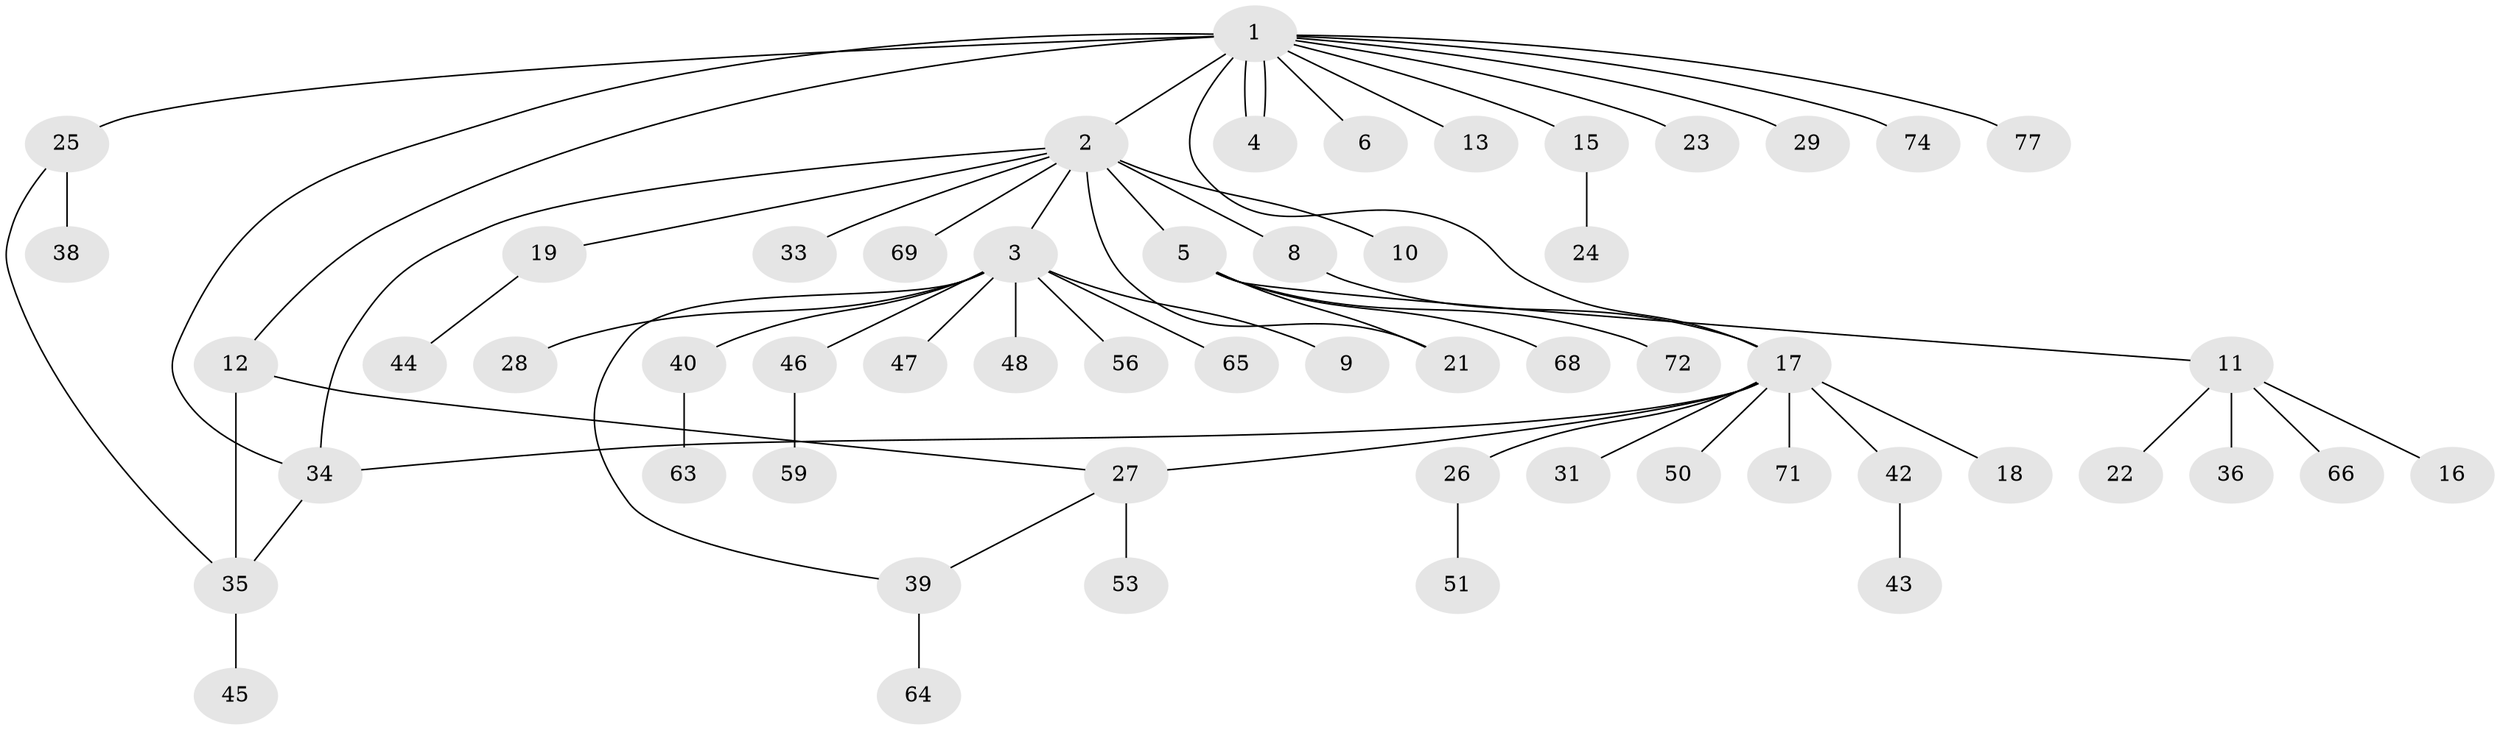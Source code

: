 // Generated by graph-tools (version 1.1) at 2025/23/03/03/25 07:23:49]
// undirected, 56 vertices, 64 edges
graph export_dot {
graph [start="1"]
  node [color=gray90,style=filled];
  1 [super="+7"];
  2 [super="+57"];
  3 [super="+52"];
  4;
  5 [super="+60"];
  6 [super="+61"];
  8;
  9;
  10;
  11 [super="+62"];
  12 [super="+14"];
  13;
  15;
  16;
  17 [super="+20"];
  18;
  19;
  21 [super="+32"];
  22;
  23;
  24 [super="+54"];
  25 [super="+49"];
  26;
  27 [super="+30"];
  28 [super="+75"];
  29 [super="+41"];
  31;
  33 [super="+58"];
  34 [super="+37"];
  35 [super="+73"];
  36;
  38;
  39 [super="+78"];
  40 [super="+70"];
  42 [super="+55"];
  43;
  44;
  45;
  46;
  47;
  48 [super="+67"];
  50;
  51;
  53;
  56;
  59 [super="+76"];
  63;
  64;
  65;
  66;
  68;
  69;
  71;
  72;
  74;
  77;
  1 -- 2 [weight=2];
  1 -- 4;
  1 -- 4;
  1 -- 6;
  1 -- 12;
  1 -- 13;
  1 -- 15;
  1 -- 17;
  1 -- 23;
  1 -- 25;
  1 -- 29;
  1 -- 74;
  1 -- 77;
  1 -- 34;
  2 -- 3;
  2 -- 5;
  2 -- 8;
  2 -- 10;
  2 -- 19;
  2 -- 33;
  2 -- 34;
  2 -- 69;
  2 -- 21;
  3 -- 9;
  3 -- 28;
  3 -- 39;
  3 -- 40;
  3 -- 46;
  3 -- 47;
  3 -- 48;
  3 -- 56;
  3 -- 65;
  5 -- 11;
  5 -- 21;
  5 -- 68;
  5 -- 72;
  8 -- 17;
  11 -- 16;
  11 -- 22;
  11 -- 36;
  11 -- 66;
  12 -- 27;
  12 -- 35;
  15 -- 24;
  17 -- 18;
  17 -- 27 [weight=2];
  17 -- 50;
  17 -- 71;
  17 -- 34;
  17 -- 26;
  17 -- 42;
  17 -- 31;
  19 -- 44;
  25 -- 38;
  25 -- 35;
  26 -- 51;
  27 -- 39;
  27 -- 53;
  34 -- 35;
  35 -- 45;
  39 -- 64;
  40 -- 63;
  42 -- 43;
  46 -- 59;
}
